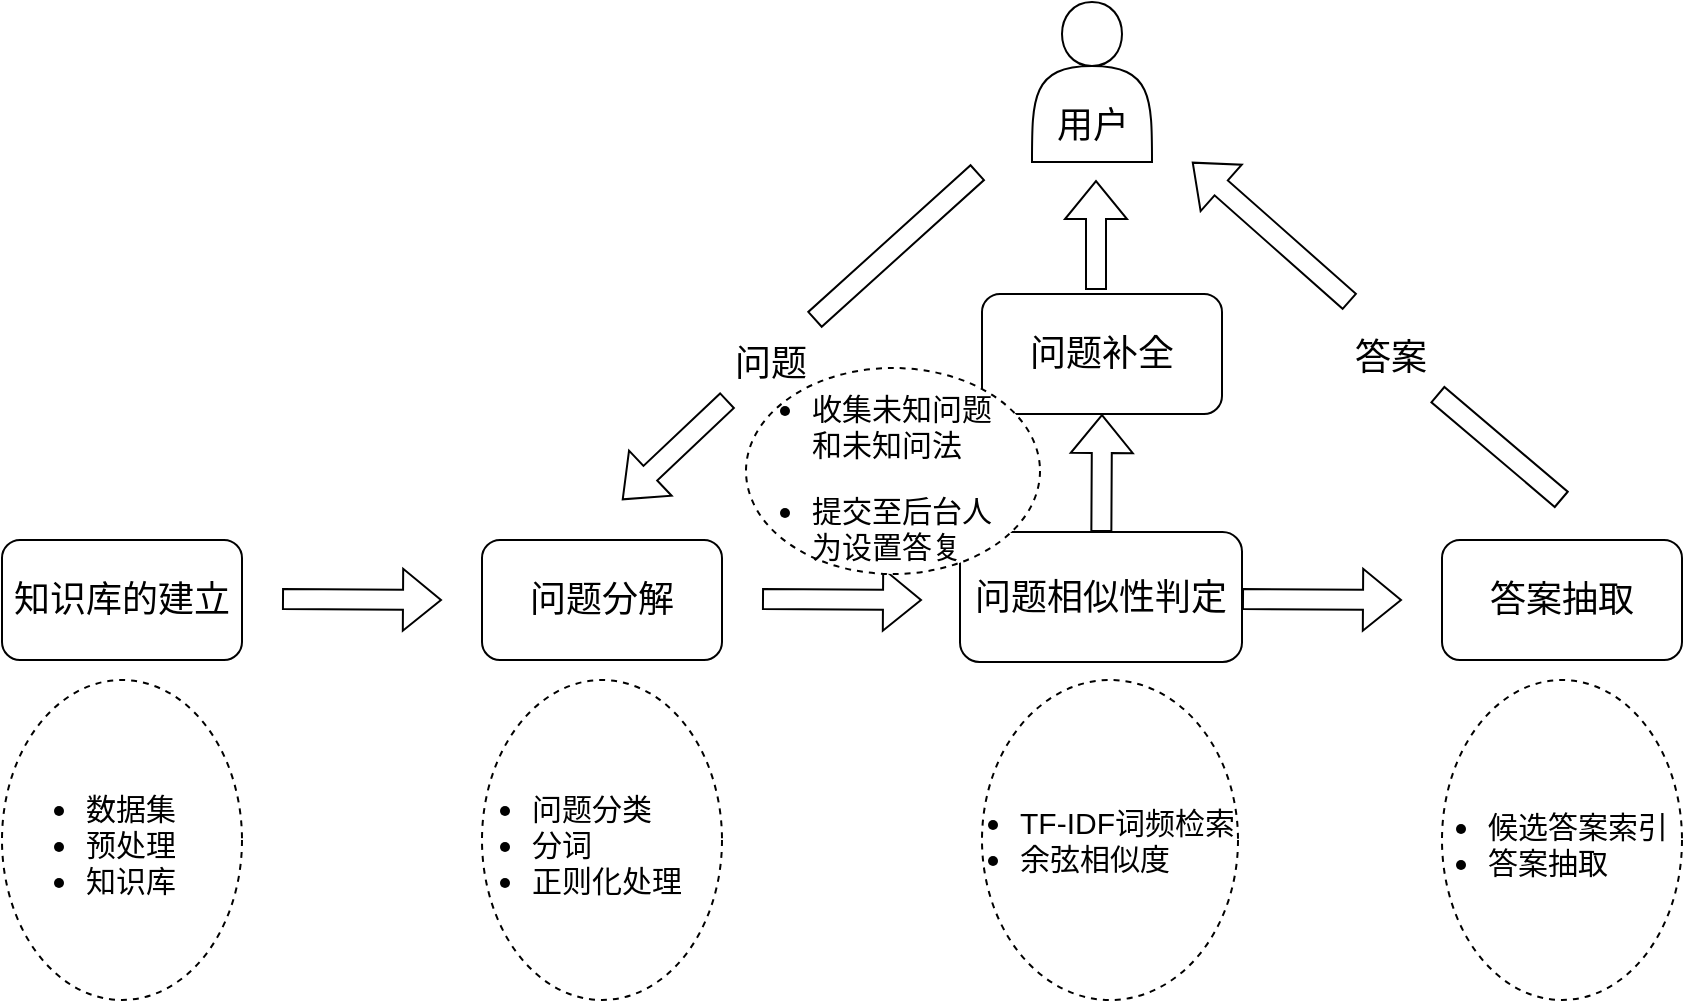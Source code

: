 <mxfile version="21.3.5" type="github" pages="5">
  <diagram name="第 1 页" id="9k_rCtPJAxfU9cjy0RwR">
    <mxGraphModel dx="1621" dy="1143" grid="0" gridSize="10" guides="1" tooltips="1" connect="1" arrows="1" fold="1" page="0" pageScale="1" pageWidth="827" pageHeight="1169" background="none" math="0" shadow="0">
      <root>
        <mxCell id="0" />
        <mxCell id="1" parent="0" />
        <mxCell id="VXeoQZlyLiipx-zeGLDP-1" value="&lt;p class=&quot;MsoNormal&quot;&gt;&lt;font style=&quot;font-size: 18px;&quot;&gt;问题分解&lt;/font&gt;&lt;/p&gt;" style="rounded=1;whiteSpace=wrap;html=1;" parent="1" vertex="1">
          <mxGeometry x="40" y="250" width="120" height="60" as="geometry" />
        </mxCell>
        <mxCell id="VXeoQZlyLiipx-zeGLDP-2" value="&lt;p class=&quot;MsoNormal&quot;&gt;&lt;font style=&quot;font-size: 18px;&quot;&gt;知识库的建立&lt;/font&gt;&lt;/p&gt;" style="rounded=1;whiteSpace=wrap;html=1;" parent="1" vertex="1">
          <mxGeometry x="-200" y="250" width="120" height="60" as="geometry" />
        </mxCell>
        <mxCell id="VXeoQZlyLiipx-zeGLDP-3" value="&lt;p class=&quot;MsoNormal&quot;&gt;&lt;font style=&quot;font-size: 18px;&quot;&gt;问题相似性判定&lt;/font&gt;&lt;br&gt;&lt;/p&gt;" style="rounded=1;whiteSpace=wrap;html=1;" parent="1" vertex="1">
          <mxGeometry x="279" y="246" width="141" height="65" as="geometry" />
        </mxCell>
        <mxCell id="VXeoQZlyLiipx-zeGLDP-4" value="&lt;p class=&quot;MsoNormal&quot;&gt;&lt;font style=&quot;font-size: 18px;&quot;&gt;答案抽取&lt;/font&gt;&lt;br&gt;&lt;/p&gt;" style="rounded=1;whiteSpace=wrap;html=1;" parent="1" vertex="1">
          <mxGeometry x="520" y="250" width="120" height="60" as="geometry" />
        </mxCell>
        <mxCell id="VXeoQZlyLiipx-zeGLDP-5" value="" style="shape=flexArrow;endArrow=classic;html=1;rounded=0;" parent="1" edge="1">
          <mxGeometry width="50" height="50" relative="1" as="geometry">
            <mxPoint x="-60" y="279.5" as="sourcePoint" />
            <mxPoint x="20" y="280" as="targetPoint" />
          </mxGeometry>
        </mxCell>
        <mxCell id="VXeoQZlyLiipx-zeGLDP-7" value="" style="shape=flexArrow;endArrow=classic;html=1;rounded=0;" parent="1" edge="1">
          <mxGeometry width="50" height="50" relative="1" as="geometry">
            <mxPoint x="180" y="279.5" as="sourcePoint" />
            <mxPoint x="260" y="280" as="targetPoint" />
          </mxGeometry>
        </mxCell>
        <mxCell id="VXeoQZlyLiipx-zeGLDP-8" value="" style="shape=flexArrow;endArrow=classic;html=1;rounded=0;" parent="1" edge="1">
          <mxGeometry width="50" height="50" relative="1" as="geometry">
            <mxPoint x="420" y="279.5" as="sourcePoint" />
            <mxPoint x="500" y="280" as="targetPoint" />
          </mxGeometry>
        </mxCell>
        <mxCell id="VXeoQZlyLiipx-zeGLDP-9" value="" style="ellipse;whiteSpace=wrap;html=1;align=center;dashed=1;" parent="1" vertex="1">
          <mxGeometry x="-200" y="320" width="120" height="160" as="geometry" />
        </mxCell>
        <mxCell id="VXeoQZlyLiipx-zeGLDP-11" value="" style="ellipse;whiteSpace=wrap;html=1;align=center;dashed=1;" parent="1" vertex="1">
          <mxGeometry x="40" y="320" width="120" height="160" as="geometry" />
        </mxCell>
        <mxCell id="VXeoQZlyLiipx-zeGLDP-12" value="&lt;ul style=&quot;font-size: 15px;&quot;&gt;&lt;li&gt;数据集&lt;/li&gt;&lt;li&gt;预处理&lt;/li&gt;&lt;li&gt;知识库&lt;/li&gt;&lt;/ul&gt;" style="text;strokeColor=none;fillColor=none;html=1;whiteSpace=wrap;verticalAlign=middle;overflow=hidden;" parent="1" vertex="1">
          <mxGeometry x="-200" y="358" width="100" height="80" as="geometry" />
        </mxCell>
        <mxCell id="VXeoQZlyLiipx-zeGLDP-10" value="&lt;ul style=&quot;font-size: 15px;&quot;&gt;&lt;li&gt;问题分类&lt;/li&gt;&lt;li&gt;分词&lt;br&gt;&lt;/li&gt;&lt;li&gt;正则化处理&lt;/li&gt;&lt;/ul&gt;" style="text;strokeColor=none;fillColor=none;html=1;whiteSpace=wrap;verticalAlign=middle;overflow=hidden;" parent="1" vertex="1">
          <mxGeometry x="23" y="358" width="140" height="80" as="geometry" />
        </mxCell>
        <mxCell id="VXeoQZlyLiipx-zeGLDP-13" value="" style="shape=flexArrow;endArrow=classic;html=1;rounded=0;startArrow=none;entryX=1;entryY=1;entryDx=0;entryDy=0;" parent="1" target="VXeoQZlyLiipx-zeGLDP-16" edge="1">
          <mxGeometry width="50" height="50" relative="1" as="geometry">
            <mxPoint x="474" y="131" as="sourcePoint" />
            <mxPoint x="392" y="73" as="targetPoint" />
          </mxGeometry>
        </mxCell>
        <mxCell id="VXeoQZlyLiipx-zeGLDP-14" value="" style="shape=flexArrow;endArrow=classic;html=1;rounded=0;startArrow=none;" parent="1" source="VXeoQZlyLiipx-zeGLDP-21" edge="1">
          <mxGeometry width="50" height="50" relative="1" as="geometry">
            <mxPoint x="270" y="100" as="sourcePoint" />
            <mxPoint x="110" y="230" as="targetPoint" />
          </mxGeometry>
        </mxCell>
        <mxCell id="VXeoQZlyLiipx-zeGLDP-15" value="" style="shape=actor;whiteSpace=wrap;html=1;" parent="1" vertex="1">
          <mxGeometry x="315" y="-19" width="60" height="80" as="geometry" />
        </mxCell>
        <mxCell id="VXeoQZlyLiipx-zeGLDP-16" value="&lt;span style=&quot;font-weight: normal;&quot;&gt;&lt;font style=&quot;font-size: 18px;&quot;&gt;用户&lt;/font&gt;&lt;/span&gt;" style="text;strokeColor=none;fillColor=none;html=1;fontSize=24;fontStyle=1;verticalAlign=middle;align=center;" parent="1" vertex="1">
          <mxGeometry x="295" y="21" width="100" height="40" as="geometry" />
        </mxCell>
        <mxCell id="VXeoQZlyLiipx-zeGLDP-17" value="" style="ellipse;whiteSpace=wrap;html=1;align=center;dashed=1;" parent="1" vertex="1">
          <mxGeometry x="290" y="320" width="128" height="160" as="geometry" />
        </mxCell>
        <mxCell id="VXeoQZlyLiipx-zeGLDP-18" value="" style="ellipse;whiteSpace=wrap;html=1;align=center;dashed=1;" parent="1" vertex="1">
          <mxGeometry x="520" y="320" width="120" height="160" as="geometry" />
        </mxCell>
        <mxCell id="VXeoQZlyLiipx-zeGLDP-19" value="&lt;ul style=&quot;font-size: 15px;&quot;&gt;&lt;li style=&quot;border-color: var(--border-color);&quot;&gt;TF-IDF词频检索&lt;/li&gt;&lt;li style=&quot;border-color: var(--border-color);&quot;&gt;余弦相似度&lt;/li&gt;&lt;/ul&gt;" style="text;strokeColor=none;fillColor=none;html=1;whiteSpace=wrap;verticalAlign=middle;overflow=hidden;" parent="1" vertex="1">
          <mxGeometry x="267" y="360" width="153" height="80" as="geometry" />
        </mxCell>
        <mxCell id="VXeoQZlyLiipx-zeGLDP-20" value="&lt;ul style=&quot;font-size: 15px;&quot;&gt;&lt;li&gt;候选答案索引&lt;/li&gt;&lt;li&gt;答案抽取&lt;/li&gt;&lt;/ul&gt;" style="text;strokeColor=none;fillColor=none;html=1;whiteSpace=wrap;verticalAlign=middle;overflow=hidden;" parent="1" vertex="1">
          <mxGeometry x="501" y="362" width="135" height="80" as="geometry" />
        </mxCell>
        <mxCell id="VXeoQZlyLiipx-zeGLDP-22" value="" style="shape=flexArrow;endArrow=none;html=1;rounded=0;" parent="1" target="VXeoQZlyLiipx-zeGLDP-21" edge="1">
          <mxGeometry width="50" height="50" relative="1" as="geometry">
            <mxPoint x="288" y="66" as="sourcePoint" />
            <mxPoint x="110" y="230" as="targetPoint" />
          </mxGeometry>
        </mxCell>
        <mxCell id="VXeoQZlyLiipx-zeGLDP-21" value="&lt;span style=&quot;font-weight: normal;&quot;&gt;&lt;font style=&quot;font-size: 18px;&quot;&gt;问题&lt;/font&gt;&lt;/span&gt;" style="text;strokeColor=none;fillColor=none;html=1;fontSize=24;fontStyle=1;verticalAlign=middle;align=center;" parent="1" vertex="1">
          <mxGeometry x="134" y="140" width="100" height="40" as="geometry" />
        </mxCell>
        <mxCell id="VXeoQZlyLiipx-zeGLDP-24" value="" style="shape=flexArrow;endArrow=none;html=1;rounded=0;" parent="1" target="VXeoQZlyLiipx-zeGLDP-23" edge="1">
          <mxGeometry width="50" height="50" relative="1" as="geometry">
            <mxPoint x="580" y="230" as="sourcePoint" />
            <mxPoint x="390" y="100" as="targetPoint" />
          </mxGeometry>
        </mxCell>
        <mxCell id="VXeoQZlyLiipx-zeGLDP-23" value="&lt;font style=&quot;font-size: 18px; font-weight: normal;&quot;&gt;答案&lt;/font&gt;" style="text;strokeColor=none;fillColor=none;html=1;fontSize=24;fontStyle=1;verticalAlign=middle;align=center;" parent="1" vertex="1">
          <mxGeometry x="444" y="137" width="100" height="40" as="geometry" />
        </mxCell>
        <mxCell id="i1Twc_EbwiWZiLiTT1S2-1" value="" style="shape=flexArrow;endArrow=classic;html=1;rounded=0;entryX=0.5;entryY=1;entryDx=0;entryDy=0;" parent="1" source="VXeoQZlyLiipx-zeGLDP-3" target="i1Twc_EbwiWZiLiTT1S2-2" edge="1">
          <mxGeometry width="50" height="50" relative="1" as="geometry">
            <mxPoint x="408" y="314" as="sourcePoint" />
            <mxPoint x="462" y="505" as="targetPoint" />
          </mxGeometry>
        </mxCell>
        <mxCell id="i1Twc_EbwiWZiLiTT1S2-2" value="&lt;font style=&quot;font-size: 18px;&quot;&gt;问题补全&lt;/font&gt;" style="rounded=1;whiteSpace=wrap;html=1;" parent="1" vertex="1">
          <mxGeometry x="290" y="127" width="120" height="60" as="geometry" />
        </mxCell>
        <mxCell id="i1Twc_EbwiWZiLiTT1S2-3" value="" style="shape=flexArrow;endArrow=classic;html=1;rounded=0;" parent="1" edge="1">
          <mxGeometry width="50" height="50" relative="1" as="geometry">
            <mxPoint x="347" y="125" as="sourcePoint" />
            <mxPoint x="347" y="70" as="targetPoint" />
          </mxGeometry>
        </mxCell>
        <mxCell id="i1Twc_EbwiWZiLiTT1S2-4" value="" style="ellipse;whiteSpace=wrap;html=1;align=center;dashed=1;" parent="1" vertex="1">
          <mxGeometry x="172" y="164" width="147" height="103" as="geometry" />
        </mxCell>
        <mxCell id="i1Twc_EbwiWZiLiTT1S2-5" value="&lt;ul style=&quot;font-size: 15px;&quot;&gt;&lt;li style=&quot;&quot;&gt;&lt;p class=&quot;MsoNormal&quot;&gt;&lt;font style=&quot;font-size: 15px;&quot; face=&quot;宋体&quot;&gt;收集&lt;/font&gt;&lt;span style=&quot;font-family: &amp;quot;Times New Roman&amp;quot;;&quot;&gt;&lt;font style=&quot;font-size: 15px;&quot; face=&quot;宋体&quot;&gt;未知问题和未知问法&lt;/font&gt;&lt;/span&gt;&lt;/p&gt;&lt;/li&gt;&lt;li style=&quot;&quot;&gt;&lt;p class=&quot;MsoNormal&quot;&gt;&lt;span style=&quot;font-family: &amp;quot;Times New Roman&amp;quot;;&quot;&gt;&lt;font style=&quot;font-size: 15px;&quot; face=&quot;宋体&quot;&gt;提交至后台人为设置答复&lt;/font&gt;&lt;/span&gt;&lt;/p&gt;&lt;/li&gt;&lt;/ul&gt;" style="text;strokeColor=none;fillColor=none;html=1;whiteSpace=wrap;verticalAlign=middle;overflow=hidden;" parent="1" vertex="1">
          <mxGeometry x="163" y="151" width="136" height="135" as="geometry" />
        </mxCell>
      </root>
    </mxGraphModel>
  </diagram>
  <diagram id="ycOy1lE6ail_rDYpfQKt" name="第 2 页">
    <mxGraphModel dx="1621" dy="1143" grid="0" gridSize="10" guides="1" tooltips="1" connect="1" arrows="1" fold="1" page="0" pageScale="1" pageWidth="827" pageHeight="1169" math="0" shadow="0">
      <root>
        <mxCell id="0" />
        <mxCell id="1" parent="0" />
        <mxCell id="4jKozUlBTK5qNhABJNXw-11" value="" style="verticalLabelPosition=bottom;verticalAlign=top;html=1;shape=mxgraph.basic.patternFillRect;fillStyle=diag;step=5;fillStrokeWidth=0.2;fillStrokeColor=#dddddd;" parent="1" vertex="1">
          <mxGeometry x="-10" y="10" width="730" height="400" as="geometry" />
        </mxCell>
        <mxCell id="4jKozUlBTK5qNhABJNXw-1" value="sentence" style="rounded=0;whiteSpace=wrap;html=1;" parent="1" vertex="1">
          <mxGeometry x="90" y="-80" width="120" height="60" as="geometry" />
        </mxCell>
        <mxCell id="4jKozUlBTK5qNhABJNXw-2" value="兼容性处理" style="rounded=0;whiteSpace=wrap;html=1;" parent="1" vertex="1">
          <mxGeometry x="450" y="-80" width="120" height="60" as="geometry" />
        </mxCell>
        <mxCell id="4jKozUlBTK5qNhABJNXw-3" value="基于词典分词结果" style="rounded=0;whiteSpace=wrap;html=1;" parent="1" vertex="1">
          <mxGeometry x="90" y="40" width="120" height="60" as="geometry" />
        </mxCell>
        <mxCell id="4jKozUlBTK5qNhABJNXw-4" value="词性标注及用于词性标注的新词发现" style="rounded=0;whiteSpace=wrap;html=1;" parent="1" vertex="1">
          <mxGeometry x="90" y="160" width="120" height="60" as="geometry" />
        </mxCell>
        <mxCell id="4jKozUlBTK5qNhABJNXw-5" value="词性标注结果" style="rounded=0;whiteSpace=wrap;html=1;" parent="1" vertex="1">
          <mxGeometry x="90" y="280" width="120" height="60" as="geometry" />
        </mxCell>
        <mxCell id="4jKozUlBTK5qNhABJNXw-6" value="关键词提取" style="rounded=0;whiteSpace=wrap;html=1;" parent="1" vertex="1">
          <mxGeometry x="320" y="160" width="120" height="60" as="geometry" />
        </mxCell>
        <mxCell id="4jKozUlBTK5qNhABJNXw-7" value="关键词提取结果" style="rounded=0;whiteSpace=wrap;html=1;" parent="1" vertex="1">
          <mxGeometry x="320" y="280" width="120" height="60" as="geometry" />
        </mxCell>
        <mxCell id="4jKozUlBTK5qNhABJNXw-8" value="分词结果" style="rounded=0;whiteSpace=wrap;html=1;" parent="1" vertex="1">
          <mxGeometry x="520" y="280" width="120" height="60" as="geometry" />
        </mxCell>
        <mxCell id="4jKozUlBTK5qNhABJNXw-9" value="新词发现" style="rounded=0;whiteSpace=wrap;html=1;" parent="1" vertex="1">
          <mxGeometry x="520" y="40" width="120" height="60" as="geometry" />
        </mxCell>
        <mxCell id="4jKozUlBTK5qNhABJNXw-12" value="" style="endArrow=classic;html=1;rounded=0;exitX=0.5;exitY=1;exitDx=0;exitDy=0;" parent="1" source="4jKozUlBTK5qNhABJNXw-1" edge="1">
          <mxGeometry width="50" height="50" relative="1" as="geometry">
            <mxPoint x="170" y="220" as="sourcePoint" />
            <mxPoint x="150" y="40" as="targetPoint" />
          </mxGeometry>
        </mxCell>
        <mxCell id="4jKozUlBTK5qNhABJNXw-13" value="" style="endArrow=classic;html=1;rounded=0;exitX=0.5;exitY=1;exitDx=0;exitDy=0;" parent="1" edge="1">
          <mxGeometry width="50" height="50" relative="1" as="geometry">
            <mxPoint x="149.5" y="100" as="sourcePoint" />
            <mxPoint x="149.5" y="160" as="targetPoint" />
          </mxGeometry>
        </mxCell>
        <mxCell id="4jKozUlBTK5qNhABJNXw-14" value="" style="endArrow=classic;html=1;rounded=0;exitX=0.5;exitY=1;exitDx=0;exitDy=0;" parent="1" edge="1">
          <mxGeometry width="50" height="50" relative="1" as="geometry">
            <mxPoint x="149.5" y="220" as="sourcePoint" />
            <mxPoint x="149.5" y="280" as="targetPoint" />
          </mxGeometry>
        </mxCell>
        <mxCell id="4jKozUlBTK5qNhABJNXw-15" value="" style="endArrow=classic;html=1;rounded=0;exitX=0.5;exitY=1;exitDx=0;exitDy=0;" parent="1" edge="1">
          <mxGeometry width="50" height="50" relative="1" as="geometry">
            <mxPoint x="379.5" y="220" as="sourcePoint" />
            <mxPoint x="379.5" y="280" as="targetPoint" />
          </mxGeometry>
        </mxCell>
        <mxCell id="4jKozUlBTK5qNhABJNXw-16" value="" style="endArrow=classic;html=1;rounded=0;" parent="1" edge="1">
          <mxGeometry width="50" height="50" relative="1" as="geometry">
            <mxPoint x="580" y="100" as="sourcePoint" />
            <mxPoint x="579.5" y="280" as="targetPoint" />
          </mxGeometry>
        </mxCell>
        <mxCell id="4jKozUlBTK5qNhABJNXw-17" value="" style="endArrow=classic;html=1;rounded=0;" parent="1" edge="1">
          <mxGeometry width="50" height="50" relative="1" as="geometry">
            <mxPoint x="510" y="-20" as="sourcePoint" />
            <mxPoint x="510" y="10" as="targetPoint" />
          </mxGeometry>
        </mxCell>
        <mxCell id="4jKozUlBTK5qNhABJNXw-18" value="" style="endArrow=classic;html=1;rounded=0;" parent="1" edge="1">
          <mxGeometry width="50" height="50" relative="1" as="geometry">
            <mxPoint x="580" y="136" as="sourcePoint" />
            <mxPoint x="379.5" y="160" as="targetPoint" />
            <Array as="points">
              <mxPoint x="380" y="136" />
            </Array>
          </mxGeometry>
        </mxCell>
      </root>
    </mxGraphModel>
  </diagram>
  <diagram id="BSb3nH8qiWQDSn-JlYLv" name="第 3 页">
    <mxGraphModel dx="1621" dy="743" grid="0" gridSize="10" guides="1" tooltips="1" connect="1" arrows="1" fold="1" page="0" pageScale="1" pageWidth="827" pageHeight="1169" math="0" shadow="0">
      <root>
        <mxCell id="0" />
        <mxCell id="1" parent="0" />
        <mxCell id="iBUrKU4FkDZn9cnNOTZS-1" value="测试集" style="strokeWidth=2;html=1;shape=mxgraph.flowchart.multi-document;whiteSpace=wrap;" parent="1" vertex="1">
          <mxGeometry x="250" y="80" width="88" height="60" as="geometry" />
        </mxCell>
        <mxCell id="iBUrKU4FkDZn9cnNOTZS-2" value="训练集" style="strokeWidth=2;html=1;shape=mxgraph.flowchart.multi-document;whiteSpace=wrap;" parent="1" vertex="1">
          <mxGeometry x="-50" y="80" width="88" height="60" as="geometry" />
        </mxCell>
        <mxCell id="iBUrKU4FkDZn9cnNOTZS-3" value="未标记文本" style="strokeWidth=2;html=1;shape=mxgraph.flowchart.multi-document;whiteSpace=wrap;" parent="1" vertex="1">
          <mxGeometry x="586" y="80" width="88" height="60" as="geometry" />
        </mxCell>
        <mxCell id="iBUrKU4FkDZn9cnNOTZS-4" value="" style="verticalLabelPosition=bottom;verticalAlign=top;html=1;shape=mxgraph.basic.patternFillRect;fillStyle=diag;step=5;fillStrokeWidth=0.2;fillStrokeColor=#dddddd;" parent="1" vertex="1">
          <mxGeometry x="-116" y="200" width="220" height="330" as="geometry" />
        </mxCell>
        <mxCell id="iBUrKU4FkDZn9cnNOTZS-7" value="" style="verticalLabelPosition=bottom;verticalAlign=top;html=1;shape=mxgraph.basic.patternFillRect;fillStyle=diag;step=5;fillStrokeWidth=0.2;fillStrokeColor=#dddddd;" parent="1" vertex="1">
          <mxGeometry x="184" y="200" width="220" height="400" as="geometry" />
        </mxCell>
        <mxCell id="iBUrKU4FkDZn9cnNOTZS-8" value="" style="verticalLabelPosition=bottom;verticalAlign=top;html=1;shape=mxgraph.basic.patternFillRect;fillStyle=diag;step=5;fillStrokeWidth=0.2;fillStrokeColor=#dddddd;" parent="1" vertex="1">
          <mxGeometry x="520" y="200" width="220" height="400" as="geometry" />
        </mxCell>
        <mxCell id="iBUrKU4FkDZn9cnNOTZS-9" value="文本预处理" style="rounded=0;whiteSpace=wrap;html=1;" parent="1" vertex="1">
          <mxGeometry x="-66" y="230" width="120" height="60" as="geometry" />
        </mxCell>
        <mxCell id="iBUrKU4FkDZn9cnNOTZS-10" value="去掉停用词" style="rounded=0;whiteSpace=wrap;html=1;" parent="1" vertex="1">
          <mxGeometry x="-66" y="370" width="120" height="60" as="geometry" />
        </mxCell>
        <mxCell id="iBUrKU4FkDZn9cnNOTZS-11" value="分词" style="rounded=0;whiteSpace=wrap;html=1;" parent="1" vertex="1">
          <mxGeometry x="-66" y="300" width="120" height="60" as="geometry" />
        </mxCell>
        <mxCell id="iBUrKU4FkDZn9cnNOTZS-12" value="类别关键词提取" style="rounded=0;whiteSpace=wrap;html=1;" parent="1" vertex="1">
          <mxGeometry x="-66" y="440" width="120" height="60" as="geometry" />
        </mxCell>
        <mxCell id="iBUrKU4FkDZn9cnNOTZS-13" value="文本预处理" style="rounded=0;whiteSpace=wrap;html=1;" parent="1" vertex="1">
          <mxGeometry x="240" y="230" width="120" height="60" as="geometry" />
        </mxCell>
        <mxCell id="iBUrKU4FkDZn9cnNOTZS-14" value="分词" style="rounded=0;whiteSpace=wrap;html=1;" parent="1" vertex="1">
          <mxGeometry x="240" y="300" width="120" height="60" as="geometry" />
        </mxCell>
        <mxCell id="iBUrKU4FkDZn9cnNOTZS-15" value="去掉停用词" style="rounded=0;whiteSpace=wrap;html=1;" parent="1" vertex="1">
          <mxGeometry x="240" y="370" width="120" height="60" as="geometry" />
        </mxCell>
        <mxCell id="iBUrKU4FkDZn9cnNOTZS-16" value="文本关键词提取" style="rounded=0;whiteSpace=wrap;html=1;" parent="1" vertex="1">
          <mxGeometry x="240" y="440" width="120" height="60" as="geometry" />
        </mxCell>
        <mxCell id="iBUrKU4FkDZn9cnNOTZS-17" value="根据余弦相似度分类文本" style="rounded=0;whiteSpace=wrap;html=1;" parent="1" vertex="1">
          <mxGeometry x="240" y="510" width="120" height="60" as="geometry" />
        </mxCell>
        <mxCell id="iBUrKU4FkDZn9cnNOTZS-18" value="文本预处理" style="rounded=0;whiteSpace=wrap;html=1;" parent="1" vertex="1">
          <mxGeometry x="570" y="230" width="120" height="60" as="geometry" />
        </mxCell>
        <mxCell id="iBUrKU4FkDZn9cnNOTZS-19" value="分词" style="rounded=0;whiteSpace=wrap;html=1;" parent="1" vertex="1">
          <mxGeometry x="570" y="300" width="120" height="60" as="geometry" />
        </mxCell>
        <mxCell id="iBUrKU4FkDZn9cnNOTZS-20" value="去掉停用词" style="rounded=0;whiteSpace=wrap;html=1;" parent="1" vertex="1">
          <mxGeometry x="570" y="370" width="120" height="60" as="geometry" />
        </mxCell>
        <mxCell id="iBUrKU4FkDZn9cnNOTZS-21" value="文本关键词提取" style="rounded=0;whiteSpace=wrap;html=1;" parent="1" vertex="1">
          <mxGeometry x="570" y="440" width="120" height="60" as="geometry" />
        </mxCell>
        <mxCell id="iBUrKU4FkDZn9cnNOTZS-22" value="根据余弦相似度分类文本" style="rounded=0;whiteSpace=wrap;html=1;" parent="1" vertex="1">
          <mxGeometry x="570" y="510" width="120" height="60" as="geometry" />
        </mxCell>
        <mxCell id="iBUrKU4FkDZn9cnNOTZS-24" value="" style="html=1;shadow=0;dashed=0;align=center;verticalAlign=middle;shape=mxgraph.arrows2.arrow;dy=0.54;dx=27;direction=south;notch=0;" parent="1" vertex="1">
          <mxGeometry x="-50" y="150" width="70" height="50" as="geometry" />
        </mxCell>
        <mxCell id="iBUrKU4FkDZn9cnNOTZS-25" value="" style="html=1;shadow=0;dashed=0;align=center;verticalAlign=middle;shape=mxgraph.arrows2.arrow;dy=0.54;dx=27;direction=south;notch=0;" parent="1" vertex="1">
          <mxGeometry x="259" y="150" width="70" height="50" as="geometry" />
        </mxCell>
        <mxCell id="iBUrKU4FkDZn9cnNOTZS-26" value="" style="html=1;shadow=0;dashed=0;align=center;verticalAlign=middle;shape=mxgraph.arrows2.arrow;dy=0.54;dx=27;direction=south;notch=0;" parent="1" vertex="1">
          <mxGeometry x="595" y="150" width="70" height="50" as="geometry" />
        </mxCell>
        <mxCell id="iBUrKU4FkDZn9cnNOTZS-27" value="测试" style="html=1;shadow=0;dashed=0;align=center;verticalAlign=middle;shape=mxgraph.arrows2.arrow;dy=0.6;dx=40;notch=0;" parent="1" vertex="1">
          <mxGeometry x="110" y="320" width="70" height="50" as="geometry" />
        </mxCell>
        <mxCell id="iBUrKU4FkDZn9cnNOTZS-28" value="应用阈值" style="html=1;shadow=0;dashed=0;align=center;verticalAlign=middle;shape=mxgraph.arrows2.arrow;dy=0.6;dx=40;notch=0;" parent="1" vertex="1">
          <mxGeometry x="410" y="300" width="110" height="80" as="geometry" />
        </mxCell>
        <mxCell id="iBUrKU4FkDZn9cnNOTZS-29" value="" style="html=1;shadow=0;dashed=0;align=center;verticalAlign=middle;shape=mxgraph.arrows2.arrow;dy=0.6;dx=40;direction=north;notch=0;" parent="1" vertex="1">
          <mxGeometry x="-38" y="550" width="46" height="150" as="geometry" />
        </mxCell>
        <mxCell id="iBUrKU4FkDZn9cnNOTZS-30" value="" style="verticalLabelPosition=bottom;verticalAlign=top;html=1;shape=mxgraph.basic.patternFillRect;fillStyle=diag;step=5;fillStrokeWidth=0.2;fillStrokeColor=#dddddd;" parent="1" vertex="1">
          <mxGeometry x="-116" y="710" width="856" height="170" as="geometry" />
        </mxCell>
        <mxCell id="iBUrKU4FkDZn9cnNOTZS-31" value="" style="html=1;shadow=0;dashed=0;align=center;verticalAlign=middle;shape=mxgraph.arrows2.arrow;dy=0.6;dx=40;direction=south;notch=0;" parent="1" vertex="1">
          <mxGeometry x="274" y="610" width="40" height="90" as="geometry" />
        </mxCell>
        <mxCell id="iBUrKU4FkDZn9cnNOTZS-32" value="" style="html=1;shadow=0;dashed=0;align=center;verticalAlign=middle;shape=mxgraph.arrows2.arrow;dy=0.6;dx=40;direction=south;notch=0;" parent="1" vertex="1">
          <mxGeometry x="610" y="610" width="40" height="90" as="geometry" />
        </mxCell>
        <mxCell id="iBUrKU4FkDZn9cnNOTZS-33" value="" style="verticalLabelPosition=bottom;verticalAlign=top;html=1;shape=mxgraph.basic.rect;fillColor2=none;strokeWidth=1;size=20;indent=5;" parent="1" vertex="1">
          <mxGeometry x="-75" y="730" width="775" height="40" as="geometry" />
        </mxCell>
        <mxCell id="iBUrKU4FkDZn9cnNOTZS-35" value="" style="verticalLabelPosition=bottom;verticalAlign=top;html=1;shape=mxgraph.basic.rect;fillColor2=none;strokeWidth=1;size=20;indent=5;" parent="1" vertex="1">
          <mxGeometry x="-75" y="780" width="775" height="40" as="geometry" />
        </mxCell>
        <mxCell id="iBUrKU4FkDZn9cnNOTZS-36" value="" style="verticalLabelPosition=bottom;verticalAlign=top;html=1;shape=mxgraph.basic.rect;fillColor2=none;strokeWidth=1;size=20;indent=5;" parent="1" vertex="1">
          <mxGeometry x="-75.5" y="830" width="775" height="40" as="geometry" />
        </mxCell>
        <mxCell id="iBUrKU4FkDZn9cnNOTZS-37" value="判断阈值条件" style="text;html=1;strokeColor=none;fillColor=none;align=center;verticalAlign=middle;whiteSpace=wrap;rounded=0;" parent="1" vertex="1">
          <mxGeometry x="199" y="735" width="190" height="30" as="geometry" />
        </mxCell>
        <mxCell id="iBUrKU4FkDZn9cnNOTZS-38" value="更新训练集" style="text;html=1;strokeColor=none;fillColor=none;align=center;verticalAlign=middle;whiteSpace=wrap;rounded=0;" parent="1" vertex="1">
          <mxGeometry x="243.5" y="785" width="101" height="30" as="geometry" />
        </mxCell>
        <mxCell id="iBUrKU4FkDZn9cnNOTZS-39" value="根据余弦相似度分类文本" style="text;html=1;strokeColor=none;fillColor=none;align=center;verticalAlign=middle;whiteSpace=wrap;rounded=0;" parent="1" vertex="1">
          <mxGeometry x="211" y="835" width="166" height="30" as="geometry" />
        </mxCell>
        <mxCell id="iBUrKU4FkDZn9cnNOTZS-40" value="3.自动更新类别关键词阶段" style="text;html=1;strokeColor=none;fillColor=none;align=center;verticalAlign=middle;whiteSpace=wrap;rounded=0;" parent="1" vertex="1">
          <mxGeometry x="-116" y="705" width="154" height="30" as="geometry" />
        </mxCell>
        <mxCell id="iBUrKU4FkDZn9cnNOTZS-41" value="1.训练阶段" style="text;html=1;strokeColor=none;fillColor=none;align=center;verticalAlign=middle;whiteSpace=wrap;rounded=0;" parent="1" vertex="1">
          <mxGeometry x="-116" y="200" width="60" height="30" as="geometry" />
        </mxCell>
        <mxCell id="iBUrKU4FkDZn9cnNOTZS-42" value="2.测试阶段" style="text;html=1;strokeColor=none;fillColor=none;align=center;verticalAlign=middle;whiteSpace=wrap;rounded=0;" parent="1" vertex="1">
          <mxGeometry x="183.5" y="200" width="60" height="30" as="geometry" />
        </mxCell>
        <mxCell id="iBUrKU4FkDZn9cnNOTZS-43" value="应用" style="text;html=1;strokeColor=none;fillColor=none;align=center;verticalAlign=middle;whiteSpace=wrap;rounded=0;" parent="1" vertex="1">
          <mxGeometry x="520" y="200" width="60" height="30" as="geometry" />
        </mxCell>
      </root>
    </mxGraphModel>
  </diagram>
  <diagram id="ctBMYdd5rbIwCStfpamM" name="第 4 页">
    <mxGraphModel dx="1221" dy="743" grid="0" gridSize="10" guides="1" tooltips="1" connect="1" arrows="1" fold="1" page="0" pageScale="1" pageWidth="827" pageHeight="1169" math="0" shadow="0">
      <root>
        <mxCell id="0" />
        <mxCell id="1" parent="0" />
        <mxCell id="kvtVT6dpRqu6rlDk2SQN-1" value="知识库" style="rounded=0;whiteSpace=wrap;html=1;" parent="1" vertex="1">
          <mxGeometry x="360" y="20" width="120" height="60" as="geometry" />
        </mxCell>
        <mxCell id="kvtVT6dpRqu6rlDk2SQN-2" value="数据清洗和处理" style="rounded=0;whiteSpace=wrap;html=1;" parent="1" vertex="1">
          <mxGeometry x="360" y="140" width="120" height="60" as="geometry" />
        </mxCell>
        <mxCell id="kvtVT6dpRqu6rlDk2SQN-3" value="特征提取（文本向量化）" style="rounded=0;whiteSpace=wrap;html=1;" parent="1" vertex="1">
          <mxGeometry x="350" y="260" width="140" height="60" as="geometry" />
        </mxCell>
        <mxCell id="kvtVT6dpRqu6rlDk2SQN-4" value="建立训练模型，传入特征" style="rounded=0;whiteSpace=wrap;html=1;" parent="1" vertex="1">
          <mxGeometry x="340" y="380" width="160" height="60" as="geometry" />
        </mxCell>
        <mxCell id="kvtVT6dpRqu6rlDk2SQN-5" value="模型评估" style="rounded=0;whiteSpace=wrap;html=1;" parent="1" vertex="1">
          <mxGeometry x="360" y="480" width="120" height="60" as="geometry" />
        </mxCell>
        <mxCell id="kvtVT6dpRqu6rlDk2SQN-6" value="" style="endArrow=classic;html=1;rounded=0;exitX=0.5;exitY=1;exitDx=0;exitDy=0;entryX=0.5;entryY=0;entryDx=0;entryDy=0;" parent="1" source="kvtVT6dpRqu6rlDk2SQN-1" target="kvtVT6dpRqu6rlDk2SQN-2" edge="1">
          <mxGeometry width="50" height="50" relative="1" as="geometry">
            <mxPoint x="390" y="410" as="sourcePoint" />
            <mxPoint x="440" y="360" as="targetPoint" />
            <Array as="points">
              <mxPoint x="420" y="110" />
            </Array>
          </mxGeometry>
        </mxCell>
        <mxCell id="kvtVT6dpRqu6rlDk2SQN-8" value="" style="endArrow=classic;html=1;rounded=0;entryX=0.5;entryY=0;entryDx=0;entryDy=0;exitX=0.5;exitY=1;exitDx=0;exitDy=0;" parent="1" source="kvtVT6dpRqu6rlDk2SQN-2" target="kvtVT6dpRqu6rlDk2SQN-3" edge="1">
          <mxGeometry width="50" height="50" relative="1" as="geometry">
            <mxPoint x="390" y="410" as="sourcePoint" />
            <mxPoint x="440" y="360" as="targetPoint" />
            <Array as="points">
              <mxPoint x="420" y="230" />
            </Array>
          </mxGeometry>
        </mxCell>
        <mxCell id="kvtVT6dpRqu6rlDk2SQN-9" value="" style="endArrow=classic;html=1;rounded=0;exitX=0.5;exitY=1;exitDx=0;exitDy=0;entryX=0.5;entryY=0;entryDx=0;entryDy=0;" parent="1" source="kvtVT6dpRqu6rlDk2SQN-3" target="kvtVT6dpRqu6rlDk2SQN-4" edge="1">
          <mxGeometry width="50" height="50" relative="1" as="geometry">
            <mxPoint x="390" y="410" as="sourcePoint" />
            <mxPoint x="440" y="360" as="targetPoint" />
          </mxGeometry>
        </mxCell>
        <mxCell id="kvtVT6dpRqu6rlDk2SQN-10" value="" style="endArrow=classic;html=1;rounded=0;exitX=0.5;exitY=1;exitDx=0;exitDy=0;entryX=0.5;entryY=0;entryDx=0;entryDy=0;" parent="1" source="kvtVT6dpRqu6rlDk2SQN-4" target="kvtVT6dpRqu6rlDk2SQN-5" edge="1">
          <mxGeometry width="50" height="50" relative="1" as="geometry">
            <mxPoint x="390" y="410" as="sourcePoint" />
            <mxPoint x="440" y="360" as="targetPoint" />
          </mxGeometry>
        </mxCell>
        <mxCell id="kvtVT6dpRqu6rlDk2SQN-13" value="数据集" style="whiteSpace=wrap;html=1;rounded=1;arcSize=50;align=center;verticalAlign=middle;strokeWidth=1;autosize=1;spacing=4;treeFolding=1;treeMoving=1;newEdgeStyle={&quot;edgeStyle&quot;:&quot;entityRelationEdgeStyle&quot;,&quot;startArrow&quot;:&quot;none&quot;,&quot;endArrow&quot;:&quot;none&quot;,&quot;segment&quot;:10,&quot;curved&quot;:1,&quot;sourcePerimeterSpacing&quot;:0,&quot;targetPerimeterSpacing&quot;:0};" parent="1" vertex="1">
          <mxGeometry x="525" y="10" width="80" height="30" as="geometry" />
        </mxCell>
        <mxCell id="kvtVT6dpRqu6rlDk2SQN-14" value="" style="edgeStyle=entityRelationEdgeStyle;startArrow=none;endArrow=none;segment=10;curved=1;sourcePerimeterSpacing=0;targetPerimeterSpacing=0;rounded=0;" parent="1" target="kvtVT6dpRqu6rlDk2SQN-13" edge="1">
          <mxGeometry relative="1" as="geometry">
            <mxPoint x="480" y="52" as="sourcePoint" />
          </mxGeometry>
        </mxCell>
        <mxCell id="kvtVT6dpRqu6rlDk2SQN-15" value="去重" style="whiteSpace=wrap;html=1;rounded=1;arcSize=50;align=center;verticalAlign=middle;strokeWidth=1;autosize=1;spacing=4;treeFolding=1;treeMoving=1;newEdgeStyle={&quot;edgeStyle&quot;:&quot;entityRelationEdgeStyle&quot;,&quot;startArrow&quot;:&quot;none&quot;,&quot;endArrow&quot;:&quot;none&quot;,&quot;segment&quot;:10,&quot;curved&quot;:1,&quot;sourcePerimeterSpacing&quot;:0,&quot;targetPerimeterSpacing&quot;:0};" parent="1" vertex="1">
          <mxGeometry x="525" y="120" width="70" height="30" as="geometry" />
        </mxCell>
        <mxCell id="kvtVT6dpRqu6rlDk2SQN-16" value="" style="edgeStyle=entityRelationEdgeStyle;startArrow=none;endArrow=none;segment=10;curved=1;sourcePerimeterSpacing=0;targetPerimeterSpacing=0;rounded=0;" parent="1" target="kvtVT6dpRqu6rlDk2SQN-15" edge="1">
          <mxGeometry relative="1" as="geometry">
            <mxPoint x="480" y="170" as="sourcePoint" />
          </mxGeometry>
        </mxCell>
        <mxCell id="kvtVT6dpRqu6rlDk2SQN-19" value="分词" style="whiteSpace=wrap;html=1;rounded=1;arcSize=50;align=center;verticalAlign=middle;strokeWidth=1;autosize=1;spacing=4;treeFolding=1;treeMoving=1;newEdgeStyle={&quot;edgeStyle&quot;:&quot;entityRelationEdgeStyle&quot;,&quot;startArrow&quot;:&quot;none&quot;,&quot;endArrow&quot;:&quot;none&quot;,&quot;segment&quot;:10,&quot;curved&quot;:1,&quot;sourcePerimeterSpacing&quot;:0,&quot;targetPerimeterSpacing&quot;:0};" parent="1" vertex="1">
          <mxGeometry x="525" y="160" width="70" height="30" as="geometry" />
        </mxCell>
        <mxCell id="kvtVT6dpRqu6rlDk2SQN-20" value="" style="edgeStyle=entityRelationEdgeStyle;startArrow=none;endArrow=none;segment=10;curved=1;sourcePerimeterSpacing=0;targetPerimeterSpacing=0;rounded=0;" parent="1" target="kvtVT6dpRqu6rlDk2SQN-19" edge="1">
          <mxGeometry relative="1" as="geometry">
            <mxPoint x="480" y="182" as="sourcePoint" />
          </mxGeometry>
        </mxCell>
        <mxCell id="kvtVT6dpRqu6rlDk2SQN-23" value="去除停用词、标点符号" style="whiteSpace=wrap;html=1;rounded=1;arcSize=50;align=center;verticalAlign=middle;strokeWidth=1;autosize=1;spacing=4;treeFolding=1;treeMoving=1;newEdgeStyle={&quot;edgeStyle&quot;:&quot;entityRelationEdgeStyle&quot;,&quot;startArrow&quot;:&quot;none&quot;,&quot;endArrow&quot;:&quot;none&quot;,&quot;segment&quot;:10,&quot;curved&quot;:1,&quot;sourcePerimeterSpacing&quot;:0,&quot;targetPerimeterSpacing&quot;:0};" parent="1" vertex="1">
          <mxGeometry x="525" y="200" width="160" height="30" as="geometry" />
        </mxCell>
        <mxCell id="kvtVT6dpRqu6rlDk2SQN-24" value="" style="edgeStyle=entityRelationEdgeStyle;startArrow=none;endArrow=none;segment=10;curved=1;sourcePerimeterSpacing=0;targetPerimeterSpacing=0;rounded=0;" parent="1" target="kvtVT6dpRqu6rlDk2SQN-23" edge="1">
          <mxGeometry relative="1" as="geometry">
            <mxPoint x="480" y="190" as="sourcePoint" />
          </mxGeometry>
        </mxCell>
        <mxCell id="kvtVT6dpRqu6rlDk2SQN-25" value="TF-IDF算法" style="whiteSpace=wrap;html=1;rounded=1;arcSize=50;align=center;verticalAlign=middle;strokeWidth=1;autosize=1;spacing=4;treeFolding=1;treeMoving=1;newEdgeStyle={&quot;edgeStyle&quot;:&quot;entityRelationEdgeStyle&quot;,&quot;startArrow&quot;:&quot;none&quot;,&quot;endArrow&quot;:&quot;none&quot;,&quot;segment&quot;:10,&quot;curved&quot;:1,&quot;sourcePerimeterSpacing&quot;:0,&quot;targetPerimeterSpacing&quot;:0};" parent="1" vertex="1">
          <mxGeometry x="525" y="275" width="110" height="30" as="geometry" />
        </mxCell>
        <mxCell id="kvtVT6dpRqu6rlDk2SQN-26" value="" style="edgeStyle=entityRelationEdgeStyle;startArrow=none;endArrow=none;segment=10;curved=1;sourcePerimeterSpacing=0;targetPerimeterSpacing=0;rounded=0;" parent="1" target="kvtVT6dpRqu6rlDk2SQN-25" edge="1">
          <mxGeometry relative="1" as="geometry">
            <mxPoint x="490" y="292" as="sourcePoint" />
          </mxGeometry>
        </mxCell>
        <mxCell id="kvtVT6dpRqu6rlDk2SQN-27" value="朴素贝叶斯算法" style="whiteSpace=wrap;html=1;rounded=1;arcSize=50;align=center;verticalAlign=middle;strokeWidth=1;autosize=1;spacing=4;treeFolding=1;treeMoving=1;newEdgeStyle={&quot;edgeStyle&quot;:&quot;entityRelationEdgeStyle&quot;,&quot;startArrow&quot;:&quot;none&quot;,&quot;endArrow&quot;:&quot;none&quot;,&quot;segment&quot;:10,&quot;curved&quot;:1,&quot;sourcePerimeterSpacing&quot;:0,&quot;targetPerimeterSpacing&quot;:0};" parent="1" vertex="1">
          <mxGeometry x="525" y="395" width="130" height="30" as="geometry" />
        </mxCell>
        <mxCell id="kvtVT6dpRqu6rlDk2SQN-28" value="" style="edgeStyle=entityRelationEdgeStyle;startArrow=none;endArrow=none;segment=10;curved=1;sourcePerimeterSpacing=0;targetPerimeterSpacing=0;rounded=0;" parent="1" target="kvtVT6dpRqu6rlDk2SQN-27" edge="1">
          <mxGeometry relative="1" as="geometry">
            <mxPoint x="500" y="412" as="sourcePoint" />
          </mxGeometry>
        </mxCell>
        <mxCell id="kvtVT6dpRqu6rlDk2SQN-29" value="模型的准确率" style="whiteSpace=wrap;html=1;rounded=1;arcSize=50;align=center;verticalAlign=middle;strokeWidth=1;autosize=1;spacing=4;treeFolding=1;treeMoving=1;newEdgeStyle={&quot;edgeStyle&quot;:&quot;entityRelationEdgeStyle&quot;,&quot;startArrow&quot;:&quot;none&quot;,&quot;endArrow&quot;:&quot;none&quot;,&quot;segment&quot;:10,&quot;curved&quot;:1,&quot;sourcePerimeterSpacing&quot;:0,&quot;targetPerimeterSpacing&quot;:0};" parent="1" vertex="1">
          <mxGeometry x="525" y="470" width="120" height="30" as="geometry" />
        </mxCell>
        <mxCell id="kvtVT6dpRqu6rlDk2SQN-30" value="" style="edgeStyle=entityRelationEdgeStyle;startArrow=none;endArrow=none;segment=10;curved=1;sourcePerimeterSpacing=0;targetPerimeterSpacing=0;rounded=0;" parent="1" target="kvtVT6dpRqu6rlDk2SQN-29" edge="1">
          <mxGeometry relative="1" as="geometry">
            <mxPoint x="480" y="512" as="sourcePoint" />
          </mxGeometry>
        </mxCell>
        <mxCell id="kvtVT6dpRqu6rlDk2SQN-31" value="召回率" style="whiteSpace=wrap;html=1;rounded=1;arcSize=50;align=center;verticalAlign=middle;strokeWidth=1;autosize=1;spacing=4;treeFolding=1;treeMoving=1;newEdgeStyle={&quot;edgeStyle&quot;:&quot;entityRelationEdgeStyle&quot;,&quot;startArrow&quot;:&quot;none&quot;,&quot;endArrow&quot;:&quot;none&quot;,&quot;segment&quot;:10,&quot;curved&quot;:1,&quot;sourcePerimeterSpacing&quot;:0,&quot;targetPerimeterSpacing&quot;:0};" parent="1" vertex="1">
          <mxGeometry x="525" y="510" width="80" height="30" as="geometry" />
        </mxCell>
        <mxCell id="kvtVT6dpRqu6rlDk2SQN-32" value="" style="edgeStyle=entityRelationEdgeStyle;startArrow=none;endArrow=none;segment=10;curved=1;sourcePerimeterSpacing=0;targetPerimeterSpacing=0;rounded=0;" parent="1" target="kvtVT6dpRqu6rlDk2SQN-31" edge="1">
          <mxGeometry relative="1" as="geometry">
            <mxPoint x="480" y="512" as="sourcePoint" />
          </mxGeometry>
        </mxCell>
      </root>
    </mxGraphModel>
  </diagram>
  <diagram id="VpnS2iSGwthIzMMD-nXI" name="第 5 页">
    <mxGraphModel dx="1621" dy="743" grid="0" gridSize="10" guides="1" tooltips="1" connect="1" arrows="1" fold="1" page="0" pageScale="1" pageWidth="827" pageHeight="1169" math="0" shadow="0">
      <root>
        <mxCell id="0" />
        <mxCell id="1" parent="0" />
        <mxCell id="XFd6-Kk1t_56mqcRM_VP-1" value="&lt;font style=&quot;font-size: 15px;&quot;&gt;用户输入问题&lt;/font&gt;" style="rounded=0;whiteSpace=wrap;html=1;" vertex="1" parent="1">
          <mxGeometry x="-120" y="120" width="120" height="60" as="geometry" />
        </mxCell>
        <mxCell id="XFd6-Kk1t_56mqcRM_VP-2" value="&lt;font style=&quot;font-size: 15px;&quot;&gt;代码提取输入的文字&lt;/font&gt;" style="rounded=0;whiteSpace=wrap;html=1;" vertex="1" parent="1">
          <mxGeometry x="80" y="120" width="120" height="60" as="geometry" />
        </mxCell>
        <mxCell id="XFd6-Kk1t_56mqcRM_VP-3" value="&lt;font style=&quot;font-size: 15px;&quot;&gt;知识库&lt;/font&gt;" style="rounded=0;whiteSpace=wrap;html=1;" vertex="1" parent="1">
          <mxGeometry x="360" y="120" width="120" height="60" as="geometry" />
        </mxCell>
        <mxCell id="XFd6-Kk1t_56mqcRM_VP-4" value="&lt;font style=&quot;font-size: 15px;&quot;&gt;计算问题相似度&lt;/font&gt;" style="rounded=0;whiteSpace=wrap;html=1;" vertex="1" parent="1">
          <mxGeometry x="80" y="350" width="120" height="60" as="geometry" />
        </mxCell>
        <mxCell id="XFd6-Kk1t_56mqcRM_VP-5" value="&lt;font style=&quot;font-size: 15px;&quot;&gt;代码提取所有问题放入一个列表&lt;/font&gt;" style="rounded=0;whiteSpace=wrap;html=1;" vertex="1" parent="1">
          <mxGeometry x="360" y="350" width="120" height="60" as="geometry" />
        </mxCell>
        <mxCell id="XFd6-Kk1t_56mqcRM_VP-6" value="&lt;font style=&quot;font-size: 15px;&quot;&gt;相似度小于阈值&lt;/font&gt;" style="rounded=0;whiteSpace=wrap;html=1;" vertex="1" parent="1">
          <mxGeometry x="-120" y="480" width="120" height="60" as="geometry" />
        </mxCell>
        <mxCell id="XFd6-Kk1t_56mqcRM_VP-7" value="&lt;font style=&quot;font-size: 15px;&quot;&gt;相似度大于阈值&lt;/font&gt;" style="rounded=0;whiteSpace=wrap;html=1;" vertex="1" parent="1">
          <mxGeometry x="-120" y="220" width="120" height="60" as="geometry" />
        </mxCell>
        <mxCell id="XFd6-Kk1t_56mqcRM_VP-8" value="&lt;font style=&quot;font-size: 15px;&quot;&gt;用户&lt;/font&gt;" style="rounded=0;whiteSpace=wrap;html=1;" vertex="1" parent="1">
          <mxGeometry x="-380" y="340" width="90" height="60" as="geometry" />
        </mxCell>
        <mxCell id="XFd6-Kk1t_56mqcRM_VP-12" value="" style="endArrow=classic;html=1;rounded=0;entryX=0;entryY=0.5;entryDx=0;entryDy=0;exitX=1;exitY=0.5;exitDx=0;exitDy=0;" edge="1" parent="1" source="XFd6-Kk1t_56mqcRM_VP-1" target="XFd6-Kk1t_56mqcRM_VP-2">
          <mxGeometry width="50" height="50" relative="1" as="geometry">
            <mxPoint x="300" y="410" as="sourcePoint" />
            <mxPoint x="350" y="360" as="targetPoint" />
          </mxGeometry>
        </mxCell>
        <mxCell id="XFd6-Kk1t_56mqcRM_VP-13" value="" style="endArrow=classic;html=1;rounded=0;exitX=0.5;exitY=1;exitDx=0;exitDy=0;entryX=0.5;entryY=0;entryDx=0;entryDy=0;" edge="1" parent="1" source="XFd6-Kk1t_56mqcRM_VP-3" target="XFd6-Kk1t_56mqcRM_VP-5">
          <mxGeometry width="50" height="50" relative="1" as="geometry">
            <mxPoint x="300" y="410" as="sourcePoint" />
            <mxPoint x="350" y="360" as="targetPoint" />
          </mxGeometry>
        </mxCell>
        <mxCell id="XFd6-Kk1t_56mqcRM_VP-14" value="" style="endArrow=classic;html=1;rounded=0;exitX=0;exitY=0.5;exitDx=0;exitDy=0;entryX=1;entryY=0.5;entryDx=0;entryDy=0;" edge="1" parent="1" source="XFd6-Kk1t_56mqcRM_VP-5" target="XFd6-Kk1t_56mqcRM_VP-4">
          <mxGeometry width="50" height="50" relative="1" as="geometry">
            <mxPoint x="300" y="410" as="sourcePoint" />
            <mxPoint x="350" y="360" as="targetPoint" />
          </mxGeometry>
        </mxCell>
        <mxCell id="XFd6-Kk1t_56mqcRM_VP-15" value="" style="endArrow=classic;html=1;rounded=0;exitX=0.5;exitY=1;exitDx=0;exitDy=0;entryX=0.5;entryY=0;entryDx=0;entryDy=0;" edge="1" parent="1" source="XFd6-Kk1t_56mqcRM_VP-2" target="XFd6-Kk1t_56mqcRM_VP-4">
          <mxGeometry width="50" height="50" relative="1" as="geometry">
            <mxPoint x="300" y="410" as="sourcePoint" />
            <mxPoint x="350" y="360" as="targetPoint" />
          </mxGeometry>
        </mxCell>
        <mxCell id="XFd6-Kk1t_56mqcRM_VP-16" value="" style="endArrow=classic;html=1;rounded=0;entryX=1;entryY=0.5;entryDx=0;entryDy=0;exitX=0;exitY=0.25;exitDx=0;exitDy=0;" edge="1" parent="1" source="XFd6-Kk1t_56mqcRM_VP-4" target="XFd6-Kk1t_56mqcRM_VP-7">
          <mxGeometry width="50" height="50" relative="1" as="geometry">
            <mxPoint x="300" y="410" as="sourcePoint" />
            <mxPoint x="350" y="360" as="targetPoint" />
          </mxGeometry>
        </mxCell>
        <mxCell id="XFd6-Kk1t_56mqcRM_VP-17" value="" style="endArrow=classic;html=1;rounded=0;exitX=0;exitY=0.75;exitDx=0;exitDy=0;entryX=1;entryY=0.5;entryDx=0;entryDy=0;" edge="1" parent="1" source="XFd6-Kk1t_56mqcRM_VP-4" target="XFd6-Kk1t_56mqcRM_VP-6">
          <mxGeometry width="50" height="50" relative="1" as="geometry">
            <mxPoint x="160" y="410" as="sourcePoint" />
            <mxPoint x="210" y="360" as="targetPoint" />
          </mxGeometry>
        </mxCell>
        <mxCell id="XFd6-Kk1t_56mqcRM_VP-18" value="" style="endArrow=classic;html=1;rounded=0;entryX=1;entryY=0.5;entryDx=0;entryDy=0;exitX=0;exitY=0.5;exitDx=0;exitDy=0;" edge="1" parent="1" source="XFd6-Kk1t_56mqcRM_VP-7" target="XFd6-Kk1t_56mqcRM_VP-8">
          <mxGeometry width="50" height="50" relative="1" as="geometry">
            <mxPoint x="160" y="410" as="sourcePoint" />
            <mxPoint x="210" y="360" as="targetPoint" />
          </mxGeometry>
        </mxCell>
        <mxCell id="XFd6-Kk1t_56mqcRM_VP-19" value="" style="endArrow=classic;html=1;rounded=0;exitX=0;exitY=0.5;exitDx=0;exitDy=0;" edge="1" parent="1" source="XFd6-Kk1t_56mqcRM_VP-6">
          <mxGeometry width="50" height="50" relative="1" as="geometry">
            <mxPoint x="160" y="410" as="sourcePoint" />
            <mxPoint x="-290" y="370" as="targetPoint" />
          </mxGeometry>
        </mxCell>
        <mxCell id="XFd6-Kk1t_56mqcRM_VP-20" value="&lt;font style=&quot;font-size: 15px;&quot;&gt;返回给用户没有查到&lt;/font&gt;" style="shape=note;size=20;whiteSpace=wrap;html=1;" vertex="1" parent="1">
          <mxGeometry x="-240" y="410" width="90" height="90" as="geometry" />
        </mxCell>
        <mxCell id="XFd6-Kk1t_56mqcRM_VP-21" value="&lt;font style=&quot;font-size: 15px;&quot;&gt;将这个问题对应的答案返回给用户&lt;/font&gt;" style="shape=note;size=20;whiteSpace=wrap;html=1;align=left;" vertex="1" parent="1">
          <mxGeometry x="-240" y="260" width="90" height="90" as="geometry" />
        </mxCell>
      </root>
    </mxGraphModel>
  </diagram>
</mxfile>
